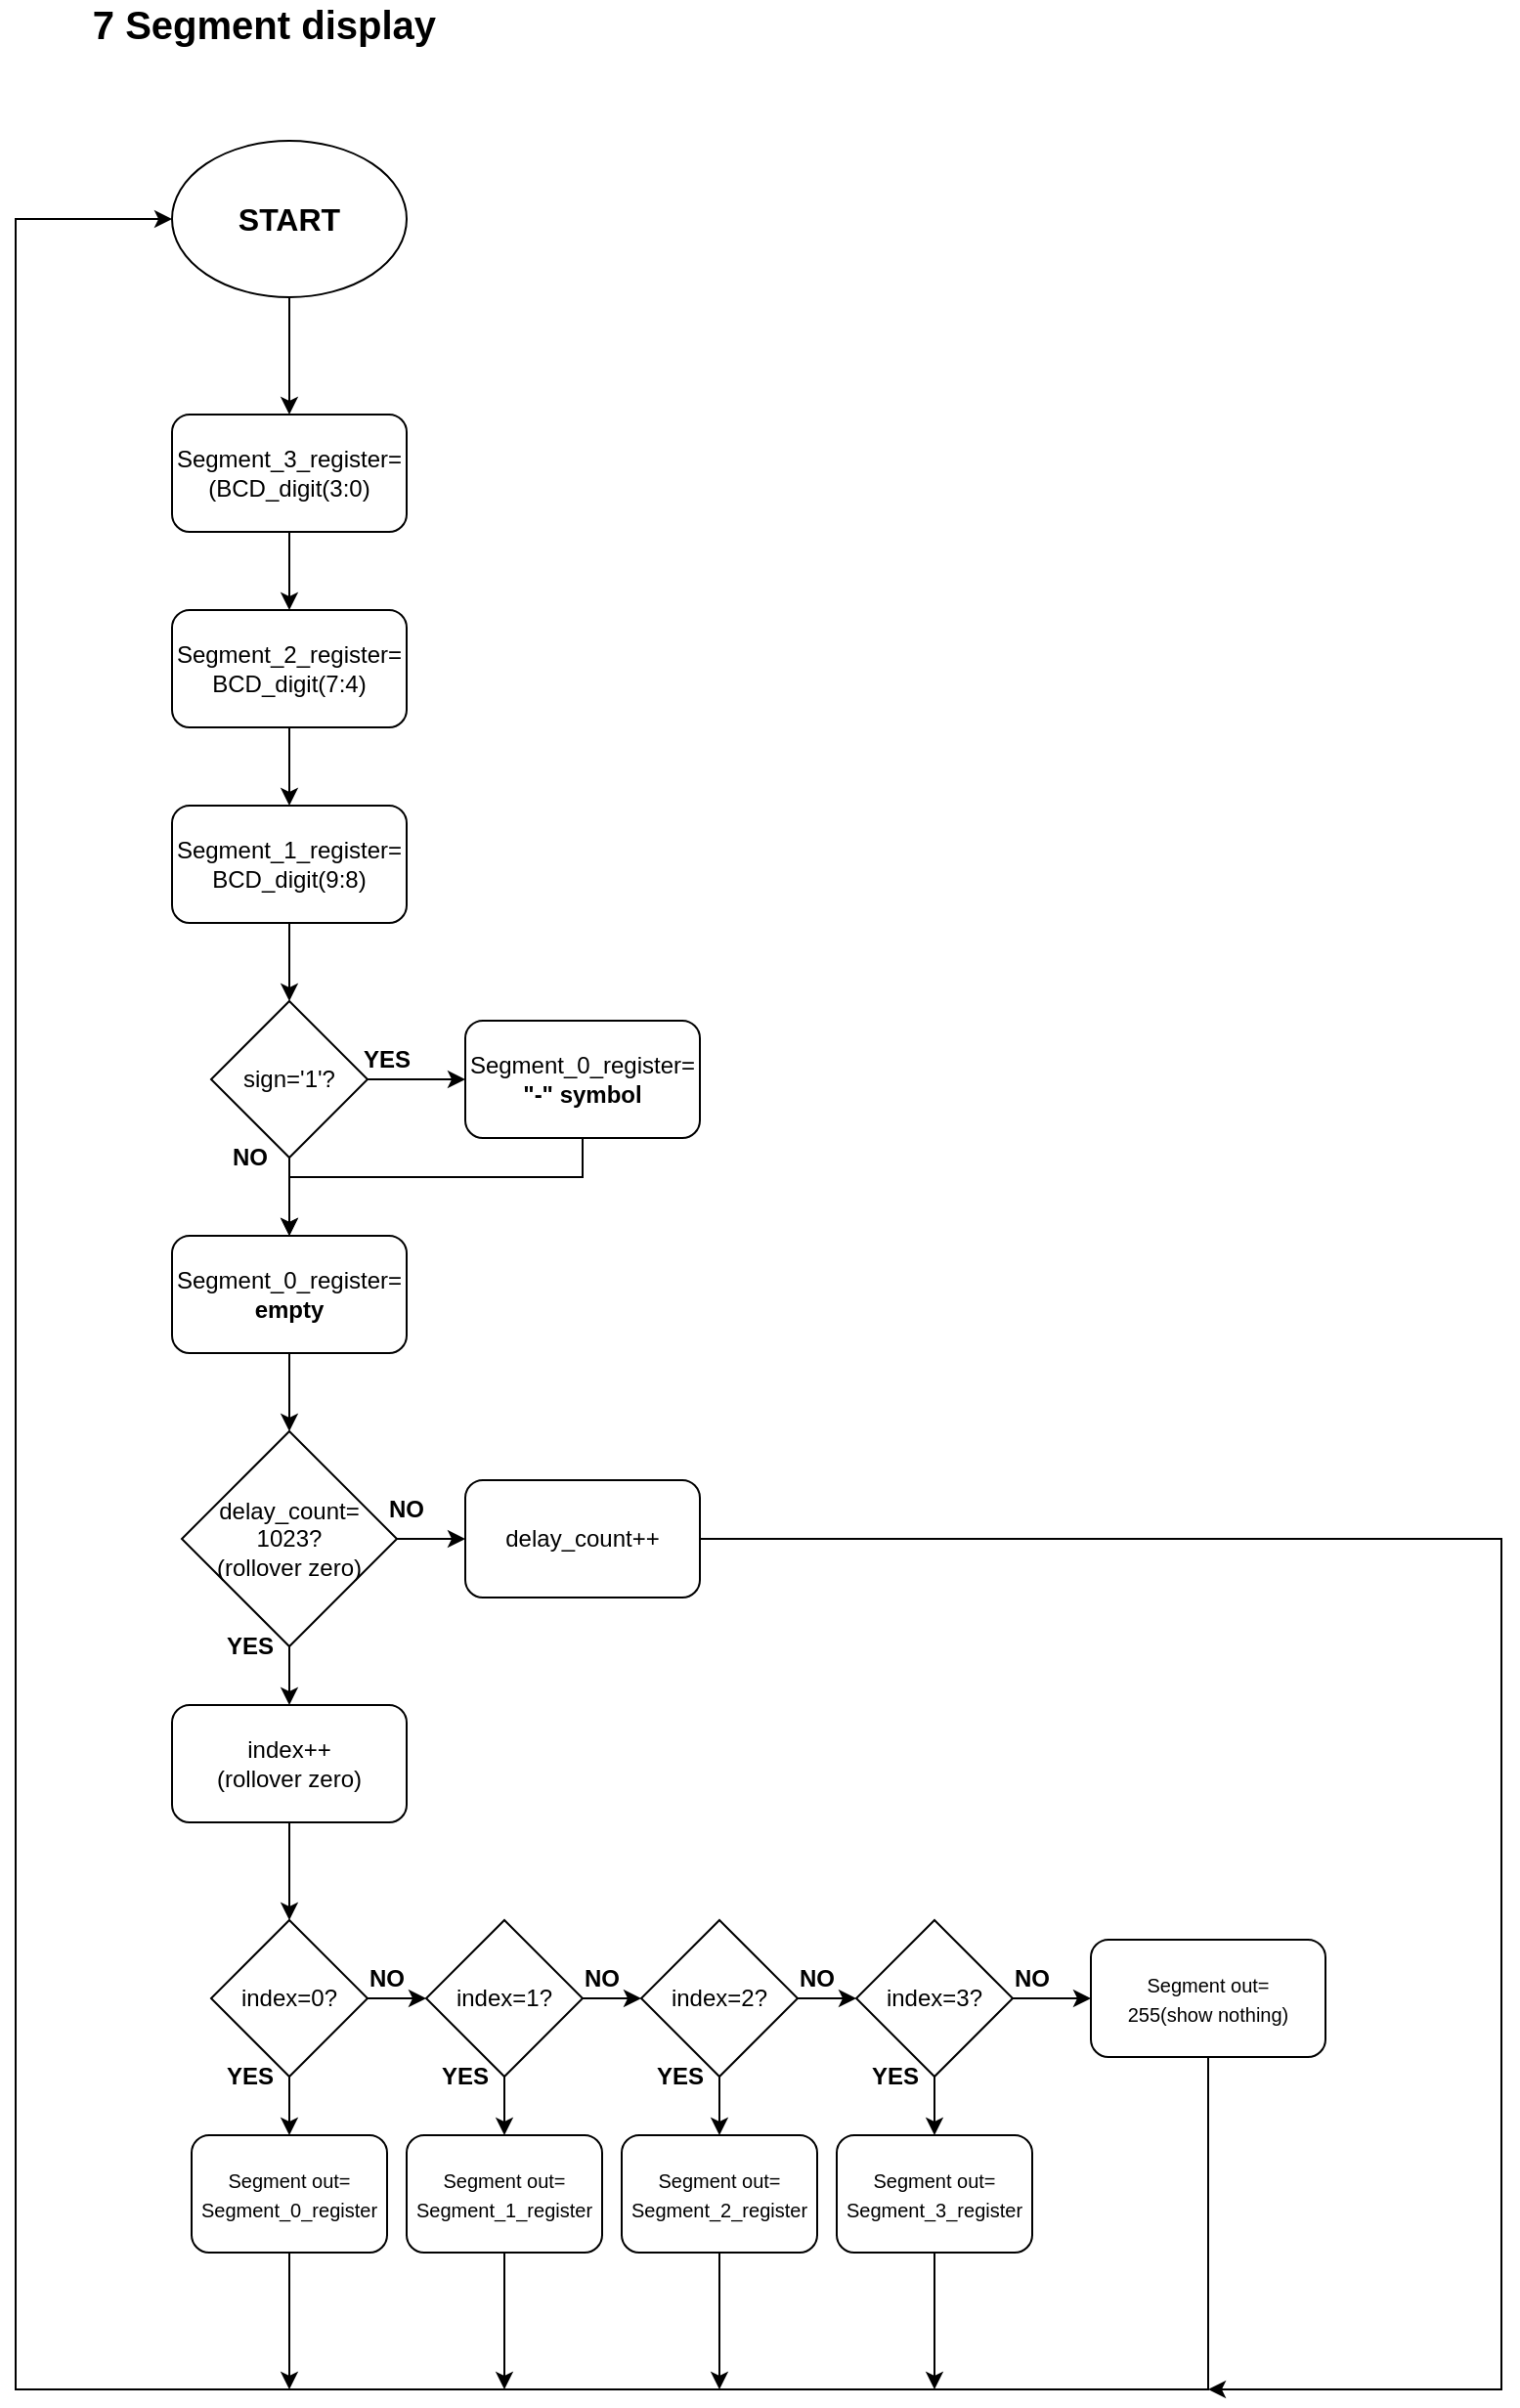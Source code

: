 <mxfile version="13.9.9" type="device"><diagram id="C5RBs43oDa-KdzZeNtuy" name="Page-1"><mxGraphModel dx="1086" dy="1975" grid="1" gridSize="10" guides="1" tooltips="1" connect="1" arrows="1" fold="1" page="1" pageScale="1" pageWidth="827" pageHeight="1169" math="0" shadow="0"><root><mxCell id="WIyWlLk6GJQsqaUBKTNV-0"/><mxCell id="WIyWlLk6GJQsqaUBKTNV-1" parent="WIyWlLk6GJQsqaUBKTNV-0"/><mxCell id="DTYrxg91SCdYTIBBYIli-44" style="edgeStyle=orthogonalEdgeStyle;rounded=0;orthogonalLoop=1;jettySize=auto;html=1;entryX=0.5;entryY=0;entryDx=0;entryDy=0;" edge="1" parent="WIyWlLk6GJQsqaUBKTNV-1" source="DTYrxg91SCdYTIBBYIli-0" target="DTYrxg91SCdYTIBBYIli-1"><mxGeometry relative="1" as="geometry"/></mxCell><mxCell id="DTYrxg91SCdYTIBBYIli-0" value="&lt;b&gt;&lt;font style=&quot;font-size: 16px&quot;&gt;START&lt;/font&gt;&lt;/b&gt;" style="ellipse;whiteSpace=wrap;html=1;" vertex="1" parent="WIyWlLk6GJQsqaUBKTNV-1"><mxGeometry x="320" y="40" width="120" height="80" as="geometry"/></mxCell><mxCell id="DTYrxg91SCdYTIBBYIli-45" style="edgeStyle=orthogonalEdgeStyle;rounded=0;orthogonalLoop=1;jettySize=auto;html=1;entryX=0.5;entryY=0;entryDx=0;entryDy=0;" edge="1" parent="WIyWlLk6GJQsqaUBKTNV-1" source="DTYrxg91SCdYTIBBYIli-1" target="DTYrxg91SCdYTIBBYIli-3"><mxGeometry relative="1" as="geometry"/></mxCell><mxCell id="DTYrxg91SCdYTIBBYIli-1" value="Segment_3_register=&lt;br&gt;(BCD_digit(3:0)" style="rounded=1;whiteSpace=wrap;html=1;" vertex="1" parent="WIyWlLk6GJQsqaUBKTNV-1"><mxGeometry x="320" y="180" width="120" height="60" as="geometry"/></mxCell><mxCell id="DTYrxg91SCdYTIBBYIli-46" style="edgeStyle=orthogonalEdgeStyle;rounded=0;orthogonalLoop=1;jettySize=auto;html=1;entryX=0.5;entryY=0;entryDx=0;entryDy=0;" edge="1" parent="WIyWlLk6GJQsqaUBKTNV-1" source="DTYrxg91SCdYTIBBYIli-3" target="DTYrxg91SCdYTIBBYIli-4"><mxGeometry relative="1" as="geometry"/></mxCell><mxCell id="DTYrxg91SCdYTIBBYIli-3" value="Segment_2_register=&lt;br&gt;BCD_digit(7:4)" style="rounded=1;whiteSpace=wrap;html=1;" vertex="1" parent="WIyWlLk6GJQsqaUBKTNV-1"><mxGeometry x="320" y="280" width="120" height="60" as="geometry"/></mxCell><mxCell id="DTYrxg91SCdYTIBBYIli-6" style="edgeStyle=orthogonalEdgeStyle;rounded=0;orthogonalLoop=1;jettySize=auto;html=1;entryX=0.5;entryY=0;entryDx=0;entryDy=0;" edge="1" parent="WIyWlLk6GJQsqaUBKTNV-1" source="DTYrxg91SCdYTIBBYIli-4" target="DTYrxg91SCdYTIBBYIli-5"><mxGeometry relative="1" as="geometry"/></mxCell><mxCell id="DTYrxg91SCdYTIBBYIli-4" value="Segment_1_register=&lt;br&gt;BCD_digit(9:8)" style="rounded=1;whiteSpace=wrap;html=1;" vertex="1" parent="WIyWlLk6GJQsqaUBKTNV-1"><mxGeometry x="320" y="380" width="120" height="60" as="geometry"/></mxCell><mxCell id="DTYrxg91SCdYTIBBYIli-7" style="edgeStyle=orthogonalEdgeStyle;rounded=0;orthogonalLoop=1;jettySize=auto;html=1;" edge="1" parent="WIyWlLk6GJQsqaUBKTNV-1" source="DTYrxg91SCdYTIBBYIli-5"><mxGeometry relative="1" as="geometry"><mxPoint x="470" y="520" as="targetPoint"/></mxGeometry></mxCell><mxCell id="DTYrxg91SCdYTIBBYIli-10" style="edgeStyle=orthogonalEdgeStyle;rounded=0;orthogonalLoop=1;jettySize=auto;html=1;entryX=0.5;entryY=0;entryDx=0;entryDy=0;" edge="1" parent="WIyWlLk6GJQsqaUBKTNV-1" source="DTYrxg91SCdYTIBBYIli-5" target="DTYrxg91SCdYTIBBYIli-9"><mxGeometry relative="1" as="geometry"/></mxCell><mxCell id="DTYrxg91SCdYTIBBYIli-5" value="sign='1'?" style="rhombus;whiteSpace=wrap;html=1;" vertex="1" parent="WIyWlLk6GJQsqaUBKTNV-1"><mxGeometry x="340" y="480" width="80" height="80" as="geometry"/></mxCell><mxCell id="DTYrxg91SCdYTIBBYIli-47" style="edgeStyle=orthogonalEdgeStyle;rounded=0;orthogonalLoop=1;jettySize=auto;html=1;entryX=0.5;entryY=0;entryDx=0;entryDy=0;" edge="1" parent="WIyWlLk6GJQsqaUBKTNV-1" source="DTYrxg91SCdYTIBBYIli-8" target="DTYrxg91SCdYTIBBYIli-9"><mxGeometry relative="1" as="geometry"><Array as="points"><mxPoint x="530" y="570"/><mxPoint x="380" y="570"/></Array></mxGeometry></mxCell><mxCell id="DTYrxg91SCdYTIBBYIli-8" value="Segment_0_register=&lt;br&gt;&lt;b&gt;&quot;-&quot; symbol&lt;/b&gt;" style="rounded=1;whiteSpace=wrap;html=1;" vertex="1" parent="WIyWlLk6GJQsqaUBKTNV-1"><mxGeometry x="470" y="490" width="120" height="60" as="geometry"/></mxCell><mxCell id="DTYrxg91SCdYTIBBYIli-14" style="edgeStyle=orthogonalEdgeStyle;rounded=0;orthogonalLoop=1;jettySize=auto;html=1;entryX=0.5;entryY=0;entryDx=0;entryDy=0;" edge="1" parent="WIyWlLk6GJQsqaUBKTNV-1" source="DTYrxg91SCdYTIBBYIli-9" target="DTYrxg91SCdYTIBBYIli-12"><mxGeometry relative="1" as="geometry"/></mxCell><mxCell id="DTYrxg91SCdYTIBBYIli-9" value="Segment_0_register=&lt;br&gt;&lt;b&gt;empty&lt;/b&gt;" style="rounded=1;whiteSpace=wrap;html=1;" vertex="1" parent="WIyWlLk6GJQsqaUBKTNV-1"><mxGeometry x="320" y="600" width="120" height="60" as="geometry"/></mxCell><mxCell id="DTYrxg91SCdYTIBBYIli-15" style="edgeStyle=orthogonalEdgeStyle;rounded=0;orthogonalLoop=1;jettySize=auto;html=1;entryX=0.5;entryY=0;entryDx=0;entryDy=0;" edge="1" parent="WIyWlLk6GJQsqaUBKTNV-1" source="DTYrxg91SCdYTIBBYIli-12" target="DTYrxg91SCdYTIBBYIli-13"><mxGeometry relative="1" as="geometry"/></mxCell><mxCell id="DTYrxg91SCdYTIBBYIli-41" style="edgeStyle=orthogonalEdgeStyle;rounded=0;orthogonalLoop=1;jettySize=auto;html=1;entryX=0;entryY=0.5;entryDx=0;entryDy=0;" edge="1" parent="WIyWlLk6GJQsqaUBKTNV-1" source="DTYrxg91SCdYTIBBYIli-12" target="DTYrxg91SCdYTIBBYIli-40"><mxGeometry relative="1" as="geometry"/></mxCell><mxCell id="DTYrxg91SCdYTIBBYIli-12" value="delay_count=&lt;br&gt;1023?&lt;br&gt;(rollover zero)" style="rhombus;whiteSpace=wrap;html=1;" vertex="1" parent="WIyWlLk6GJQsqaUBKTNV-1"><mxGeometry x="325" y="700" width="110" height="110" as="geometry"/></mxCell><mxCell id="DTYrxg91SCdYTIBBYIli-20" value="" style="edgeStyle=orthogonalEdgeStyle;rounded=0;orthogonalLoop=1;jettySize=auto;html=1;" edge="1" parent="WIyWlLk6GJQsqaUBKTNV-1" source="DTYrxg91SCdYTIBBYIli-13" target="DTYrxg91SCdYTIBBYIli-16"><mxGeometry relative="1" as="geometry"/></mxCell><mxCell id="DTYrxg91SCdYTIBBYIli-13" value="index++&lt;br&gt;(rollover zero)" style="rounded=1;whiteSpace=wrap;html=1;" vertex="1" parent="WIyWlLk6GJQsqaUBKTNV-1"><mxGeometry x="320" y="840" width="120" height="60" as="geometry"/></mxCell><mxCell id="DTYrxg91SCdYTIBBYIli-21" value="" style="edgeStyle=orthogonalEdgeStyle;rounded=0;orthogonalLoop=1;jettySize=auto;html=1;" edge="1" parent="WIyWlLk6GJQsqaUBKTNV-1" source="DTYrxg91SCdYTIBBYIli-16" target="DTYrxg91SCdYTIBBYIli-17"><mxGeometry relative="1" as="geometry"/></mxCell><mxCell id="DTYrxg91SCdYTIBBYIli-25" style="edgeStyle=orthogonalEdgeStyle;rounded=0;orthogonalLoop=1;jettySize=auto;html=1;entryX=0.5;entryY=0;entryDx=0;entryDy=0;" edge="1" parent="WIyWlLk6GJQsqaUBKTNV-1" source="DTYrxg91SCdYTIBBYIli-16" target="DTYrxg91SCdYTIBBYIli-24"><mxGeometry relative="1" as="geometry"/></mxCell><mxCell id="DTYrxg91SCdYTIBBYIli-16" value="&lt;span&gt;index=0?&lt;/span&gt;" style="rhombus;whiteSpace=wrap;html=1;" vertex="1" parent="WIyWlLk6GJQsqaUBKTNV-1"><mxGeometry x="340" y="950" width="80" height="80" as="geometry"/></mxCell><mxCell id="DTYrxg91SCdYTIBBYIli-22" value="" style="edgeStyle=orthogonalEdgeStyle;rounded=0;orthogonalLoop=1;jettySize=auto;html=1;" edge="1" parent="WIyWlLk6GJQsqaUBKTNV-1" source="DTYrxg91SCdYTIBBYIli-17" target="DTYrxg91SCdYTIBBYIli-18"><mxGeometry relative="1" as="geometry"/></mxCell><mxCell id="DTYrxg91SCdYTIBBYIli-27" value="" style="edgeStyle=orthogonalEdgeStyle;rounded=0;orthogonalLoop=1;jettySize=auto;html=1;" edge="1" parent="WIyWlLk6GJQsqaUBKTNV-1" source="DTYrxg91SCdYTIBBYIli-17" target="DTYrxg91SCdYTIBBYIli-26"><mxGeometry relative="1" as="geometry"/></mxCell><mxCell id="DTYrxg91SCdYTIBBYIli-17" value="&lt;span&gt;index=1?&lt;/span&gt;" style="rhombus;whiteSpace=wrap;html=1;" vertex="1" parent="WIyWlLk6GJQsqaUBKTNV-1"><mxGeometry x="450" y="950" width="80" height="80" as="geometry"/></mxCell><mxCell id="DTYrxg91SCdYTIBBYIli-23" value="" style="edgeStyle=orthogonalEdgeStyle;rounded=0;orthogonalLoop=1;jettySize=auto;html=1;" edge="1" parent="WIyWlLk6GJQsqaUBKTNV-1" source="DTYrxg91SCdYTIBBYIli-18" target="DTYrxg91SCdYTIBBYIli-19"><mxGeometry relative="1" as="geometry"/></mxCell><mxCell id="DTYrxg91SCdYTIBBYIli-29" value="" style="edgeStyle=orthogonalEdgeStyle;rounded=0;orthogonalLoop=1;jettySize=auto;html=1;" edge="1" parent="WIyWlLk6GJQsqaUBKTNV-1" source="DTYrxg91SCdYTIBBYIli-18" target="DTYrxg91SCdYTIBBYIli-28"><mxGeometry relative="1" as="geometry"/></mxCell><mxCell id="DTYrxg91SCdYTIBBYIli-18" value="&lt;span&gt;index=2?&lt;/span&gt;" style="rhombus;whiteSpace=wrap;html=1;" vertex="1" parent="WIyWlLk6GJQsqaUBKTNV-1"><mxGeometry x="560" y="950" width="80" height="80" as="geometry"/></mxCell><mxCell id="DTYrxg91SCdYTIBBYIli-31" value="" style="edgeStyle=orthogonalEdgeStyle;rounded=0;orthogonalLoop=1;jettySize=auto;html=1;" edge="1" parent="WIyWlLk6GJQsqaUBKTNV-1" source="DTYrxg91SCdYTIBBYIli-19" target="DTYrxg91SCdYTIBBYIli-30"><mxGeometry relative="1" as="geometry"/></mxCell><mxCell id="DTYrxg91SCdYTIBBYIli-33" style="edgeStyle=orthogonalEdgeStyle;rounded=0;orthogonalLoop=1;jettySize=auto;html=1;entryX=0;entryY=0.5;entryDx=0;entryDy=0;" edge="1" parent="WIyWlLk6GJQsqaUBKTNV-1" source="DTYrxg91SCdYTIBBYIli-19" target="DTYrxg91SCdYTIBBYIli-32"><mxGeometry relative="1" as="geometry"/></mxCell><mxCell id="DTYrxg91SCdYTIBBYIli-19" value="&lt;span&gt;index=3?&lt;/span&gt;" style="rhombus;whiteSpace=wrap;html=1;" vertex="1" parent="WIyWlLk6GJQsqaUBKTNV-1"><mxGeometry x="670" y="950" width="80" height="80" as="geometry"/></mxCell><mxCell id="DTYrxg91SCdYTIBBYIli-38" style="edgeStyle=orthogonalEdgeStyle;rounded=0;orthogonalLoop=1;jettySize=auto;html=1;" edge="1" parent="WIyWlLk6GJQsqaUBKTNV-1" source="DTYrxg91SCdYTIBBYIli-24"><mxGeometry relative="1" as="geometry"><mxPoint x="380" y="1190" as="targetPoint"/></mxGeometry></mxCell><mxCell id="DTYrxg91SCdYTIBBYIli-24" value="&lt;font style=&quot;font-size: 10px&quot;&gt;Segment out=&lt;br&gt;Segment_0_register&lt;/font&gt;" style="rounded=1;whiteSpace=wrap;html=1;" vertex="1" parent="WIyWlLk6GJQsqaUBKTNV-1"><mxGeometry x="330" y="1060" width="100" height="60" as="geometry"/></mxCell><mxCell id="DTYrxg91SCdYTIBBYIli-37" style="edgeStyle=orthogonalEdgeStyle;rounded=0;orthogonalLoop=1;jettySize=auto;html=1;" edge="1" parent="WIyWlLk6GJQsqaUBKTNV-1" source="DTYrxg91SCdYTIBBYIli-26"><mxGeometry relative="1" as="geometry"><mxPoint x="490" y="1190" as="targetPoint"/></mxGeometry></mxCell><mxCell id="DTYrxg91SCdYTIBBYIli-26" value="&lt;font style=&quot;font-size: 10px&quot;&gt;Segment out=&lt;br&gt;Segment_1_register&lt;/font&gt;" style="rounded=1;whiteSpace=wrap;html=1;" vertex="1" parent="WIyWlLk6GJQsqaUBKTNV-1"><mxGeometry x="440" y="1060" width="100" height="60" as="geometry"/></mxCell><mxCell id="DTYrxg91SCdYTIBBYIli-36" style="edgeStyle=orthogonalEdgeStyle;rounded=0;orthogonalLoop=1;jettySize=auto;html=1;" edge="1" parent="WIyWlLk6GJQsqaUBKTNV-1" source="DTYrxg91SCdYTIBBYIli-28"><mxGeometry relative="1" as="geometry"><mxPoint x="600" y="1190" as="targetPoint"/></mxGeometry></mxCell><mxCell id="DTYrxg91SCdYTIBBYIli-28" value="&lt;font style=&quot;font-size: 10px&quot;&gt;Segment out=&lt;br&gt;Segment_2_register&lt;/font&gt;" style="rounded=1;whiteSpace=wrap;html=1;" vertex="1" parent="WIyWlLk6GJQsqaUBKTNV-1"><mxGeometry x="550" y="1060" width="100" height="60" as="geometry"/></mxCell><mxCell id="DTYrxg91SCdYTIBBYIli-35" style="edgeStyle=orthogonalEdgeStyle;rounded=0;orthogonalLoop=1;jettySize=auto;html=1;" edge="1" parent="WIyWlLk6GJQsqaUBKTNV-1" source="DTYrxg91SCdYTIBBYIli-30"><mxGeometry relative="1" as="geometry"><mxPoint x="710" y="1190" as="targetPoint"/></mxGeometry></mxCell><mxCell id="DTYrxg91SCdYTIBBYIli-30" value="&lt;font style=&quot;font-size: 10px&quot;&gt;Segment out=&lt;br&gt;Segment_3_register&lt;/font&gt;" style="rounded=1;whiteSpace=wrap;html=1;" vertex="1" parent="WIyWlLk6GJQsqaUBKTNV-1"><mxGeometry x="660" y="1060" width="100" height="60" as="geometry"/></mxCell><mxCell id="DTYrxg91SCdYTIBBYIli-34" style="edgeStyle=orthogonalEdgeStyle;rounded=0;orthogonalLoop=1;jettySize=auto;html=1;" edge="1" parent="WIyWlLk6GJQsqaUBKTNV-1" source="DTYrxg91SCdYTIBBYIli-32" target="DTYrxg91SCdYTIBBYIli-0"><mxGeometry relative="1" as="geometry"><mxPoint x="230" y="80" as="targetPoint"/><Array as="points"><mxPoint x="850" y="1190"/><mxPoint x="240" y="1190"/><mxPoint x="240" y="80"/></Array></mxGeometry></mxCell><mxCell id="DTYrxg91SCdYTIBBYIli-32" value="&lt;span style=&quot;font-size: 10px&quot;&gt;Segment out=&lt;/span&gt;&lt;br style=&quot;font-size: 10px&quot;&gt;&lt;span style=&quot;font-size: 10px&quot;&gt;255(show nothing)&lt;/span&gt;" style="rounded=1;whiteSpace=wrap;html=1;" vertex="1" parent="WIyWlLk6GJQsqaUBKTNV-1"><mxGeometry x="790" y="960" width="120" height="60" as="geometry"/></mxCell><mxCell id="DTYrxg91SCdYTIBBYIli-43" style="edgeStyle=orthogonalEdgeStyle;rounded=0;orthogonalLoop=1;jettySize=auto;html=1;" edge="1" parent="WIyWlLk6GJQsqaUBKTNV-1" source="DTYrxg91SCdYTIBBYIli-40"><mxGeometry relative="1" as="geometry"><mxPoint x="850" y="1190" as="targetPoint"/><Array as="points"><mxPoint x="1000" y="755"/><mxPoint x="1000" y="1190"/></Array></mxGeometry></mxCell><mxCell id="DTYrxg91SCdYTIBBYIli-40" value="delay_count++" style="rounded=1;whiteSpace=wrap;html=1;" vertex="1" parent="WIyWlLk6GJQsqaUBKTNV-1"><mxGeometry x="470" y="725" width="120" height="60" as="geometry"/></mxCell><mxCell id="DTYrxg91SCdYTIBBYIli-48" value="&lt;b&gt;YES&lt;/b&gt;" style="text;html=1;strokeColor=none;fillColor=none;align=center;verticalAlign=middle;whiteSpace=wrap;rounded=0;" vertex="1" parent="WIyWlLk6GJQsqaUBKTNV-1"><mxGeometry x="410" y="500" width="40" height="20" as="geometry"/></mxCell><mxCell id="DTYrxg91SCdYTIBBYIli-49" value="&lt;b&gt;YES&lt;/b&gt;" style="text;html=1;strokeColor=none;fillColor=none;align=center;verticalAlign=middle;whiteSpace=wrap;rounded=0;" vertex="1" parent="WIyWlLk6GJQsqaUBKTNV-1"><mxGeometry x="340" y="800" width="40" height="20" as="geometry"/></mxCell><mxCell id="DTYrxg91SCdYTIBBYIli-50" value="&lt;b&gt;NO&lt;/b&gt;" style="text;html=1;strokeColor=none;fillColor=none;align=center;verticalAlign=middle;whiteSpace=wrap;rounded=0;" vertex="1" parent="WIyWlLk6GJQsqaUBKTNV-1"><mxGeometry x="420" y="730" width="40" height="20" as="geometry"/></mxCell><mxCell id="DTYrxg91SCdYTIBBYIli-51" value="&lt;b&gt;NO&lt;/b&gt;" style="text;html=1;strokeColor=none;fillColor=none;align=center;verticalAlign=middle;whiteSpace=wrap;rounded=0;" vertex="1" parent="WIyWlLk6GJQsqaUBKTNV-1"><mxGeometry x="340" y="550" width="40" height="20" as="geometry"/></mxCell><mxCell id="DTYrxg91SCdYTIBBYIli-52" value="&lt;b&gt;YES&lt;/b&gt;" style="text;html=1;strokeColor=none;fillColor=none;align=center;verticalAlign=middle;whiteSpace=wrap;rounded=0;" vertex="1" parent="WIyWlLk6GJQsqaUBKTNV-1"><mxGeometry x="340" y="1020" width="40" height="20" as="geometry"/></mxCell><mxCell id="DTYrxg91SCdYTIBBYIli-53" value="&lt;b&gt;YES&lt;/b&gt;" style="text;html=1;strokeColor=none;fillColor=none;align=center;verticalAlign=middle;whiteSpace=wrap;rounded=0;" vertex="1" parent="WIyWlLk6GJQsqaUBKTNV-1"><mxGeometry x="450" y="1020" width="40" height="20" as="geometry"/></mxCell><mxCell id="DTYrxg91SCdYTIBBYIli-54" value="&lt;b&gt;YES&lt;/b&gt;" style="text;html=1;strokeColor=none;fillColor=none;align=center;verticalAlign=middle;whiteSpace=wrap;rounded=0;" vertex="1" parent="WIyWlLk6GJQsqaUBKTNV-1"><mxGeometry x="560" y="1020" width="40" height="20" as="geometry"/></mxCell><mxCell id="DTYrxg91SCdYTIBBYIli-55" value="&lt;b&gt;YES&lt;/b&gt;" style="text;html=1;strokeColor=none;fillColor=none;align=center;verticalAlign=middle;whiteSpace=wrap;rounded=0;" vertex="1" parent="WIyWlLk6GJQsqaUBKTNV-1"><mxGeometry x="670" y="1020" width="40" height="20" as="geometry"/></mxCell><mxCell id="DTYrxg91SCdYTIBBYIli-56" value="&lt;b&gt;NO&lt;/b&gt;" style="text;html=1;strokeColor=none;fillColor=none;align=center;verticalAlign=middle;whiteSpace=wrap;rounded=0;" vertex="1" parent="WIyWlLk6GJQsqaUBKTNV-1"><mxGeometry x="410" y="970" width="40" height="20" as="geometry"/></mxCell><mxCell id="DTYrxg91SCdYTIBBYIli-57" value="&lt;b&gt;NO&lt;/b&gt;" style="text;html=1;strokeColor=none;fillColor=none;align=center;verticalAlign=middle;whiteSpace=wrap;rounded=0;" vertex="1" parent="WIyWlLk6GJQsqaUBKTNV-1"><mxGeometry x="520" y="970" width="40" height="20" as="geometry"/></mxCell><mxCell id="DTYrxg91SCdYTIBBYIli-58" value="&lt;b&gt;NO&lt;/b&gt;" style="text;html=1;strokeColor=none;fillColor=none;align=center;verticalAlign=middle;whiteSpace=wrap;rounded=0;" vertex="1" parent="WIyWlLk6GJQsqaUBKTNV-1"><mxGeometry x="630" y="970" width="40" height="20" as="geometry"/></mxCell><mxCell id="DTYrxg91SCdYTIBBYIli-59" value="&lt;b&gt;NO&lt;/b&gt;" style="text;html=1;strokeColor=none;fillColor=none;align=center;verticalAlign=middle;whiteSpace=wrap;rounded=0;" vertex="1" parent="WIyWlLk6GJQsqaUBKTNV-1"><mxGeometry x="740" y="970" width="40" height="20" as="geometry"/></mxCell><mxCell id="DTYrxg91SCdYTIBBYIli-61" value="&lt;font style=&quot;font-size: 20px&quot;&gt;&lt;b&gt;7 Segment display&amp;nbsp;&lt;/b&gt;&lt;/font&gt;" style="text;html=1;strokeColor=none;fillColor=none;align=center;verticalAlign=middle;whiteSpace=wrap;rounded=0;" vertex="1" parent="WIyWlLk6GJQsqaUBKTNV-1"><mxGeometry x="260" y="-30" width="220" height="20" as="geometry"/></mxCell></root></mxGraphModel></diagram></mxfile>